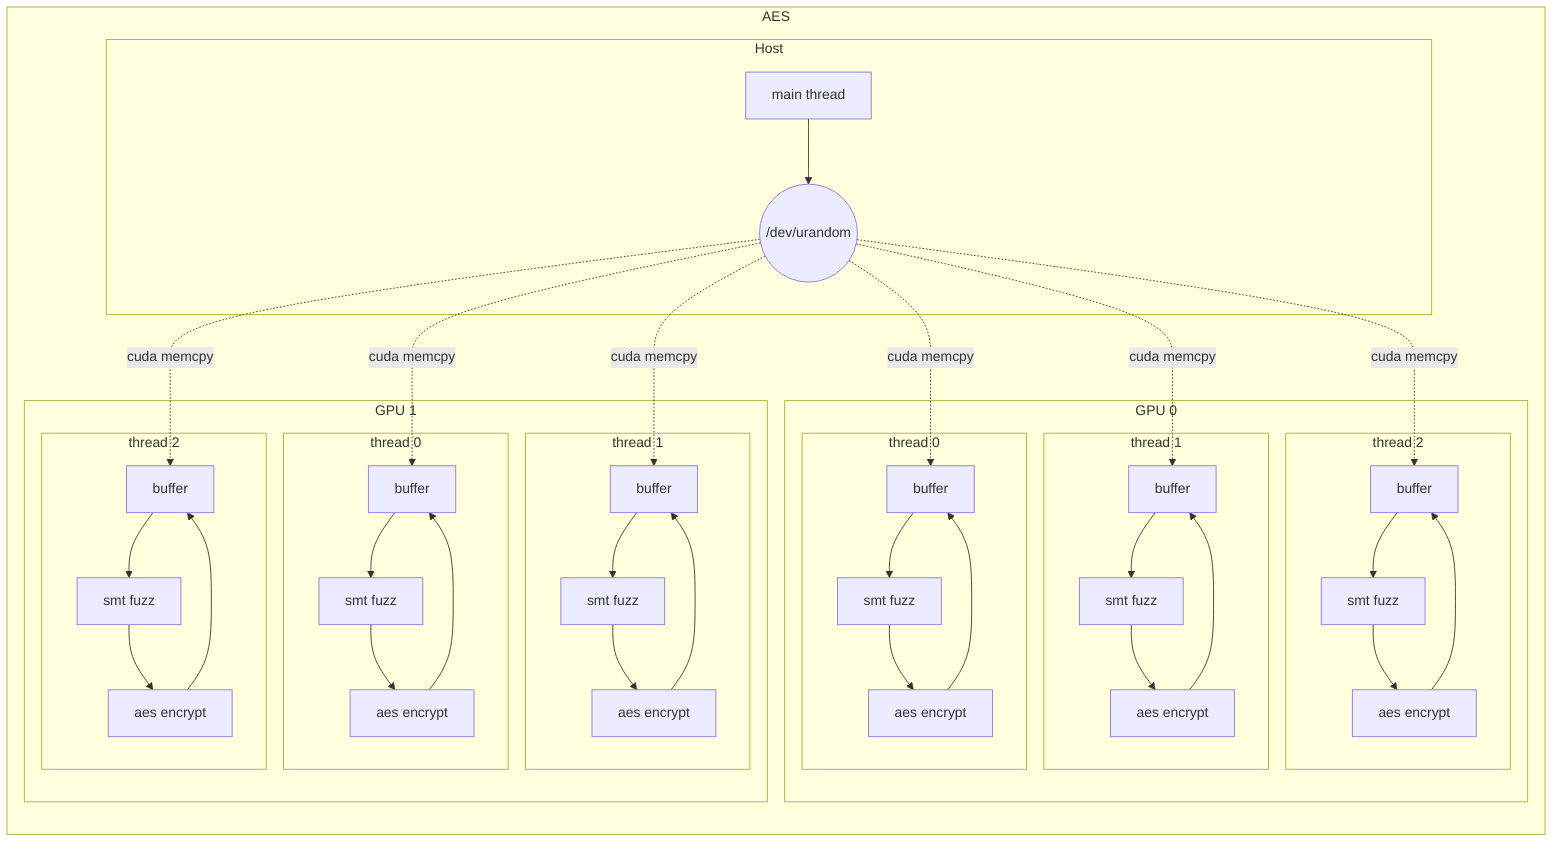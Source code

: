 graph LR
    subgraph AES

    subgraph Host
    mt[main thread]
    urand((/dev/urandom))
    mt --> urand
    end

    subgraph GPU 0
    subgraph thread 0
    buf00[buffer]
    fuz00[smt fuzz]
    rng00[aes encrypt]
    buf00 --> fuz00
    fuz00 --> rng00
    rng00 --> buf00
    end
    subgraph thread 1
    buf01[buffer]
    fuz01[smt fuzz]
    rng01[aes encrypt]
    buf01 --> fuz01
    fuz01 --> rng01
    rng01 --> buf01
    end
    subgraph thread 2
    buf02[buffer]
    fuz02[smt fuzz]
    rng02[aes encrypt]
    buf02 --> fuz02
    fuz02 --> rng02
    rng02 --> buf02
    end
    end

    subgraph GPU 1
    subgraph thread 0
    buf10[buffer]
    fuz10[smt fuzz]
    rng10[aes encrypt]
    buf10 --> fuz10
    fuz10 --> rng10
    rng10 --> buf10
    end
    subgraph thread 1
    buf11[buffer]
    fuz11[smt fuzz]
    rng11[aes encrypt]
    buf11 --> fuz11
    fuz11 --> rng11
    rng11 --> buf11
    end
    subgraph thread 2
    buf12[buffer]
    fuz12[smt fuzz]
    rng12[aes encrypt]
    buf12 --> fuz12
    fuz12 --> rng12
    rng12 --> buf12
    end
    end


    urand -.-> |cuda memcpy| buf00 & buf01 & buf02
    urand -.-> |cuda memcpy| buf10 & buf11 & buf12

    end